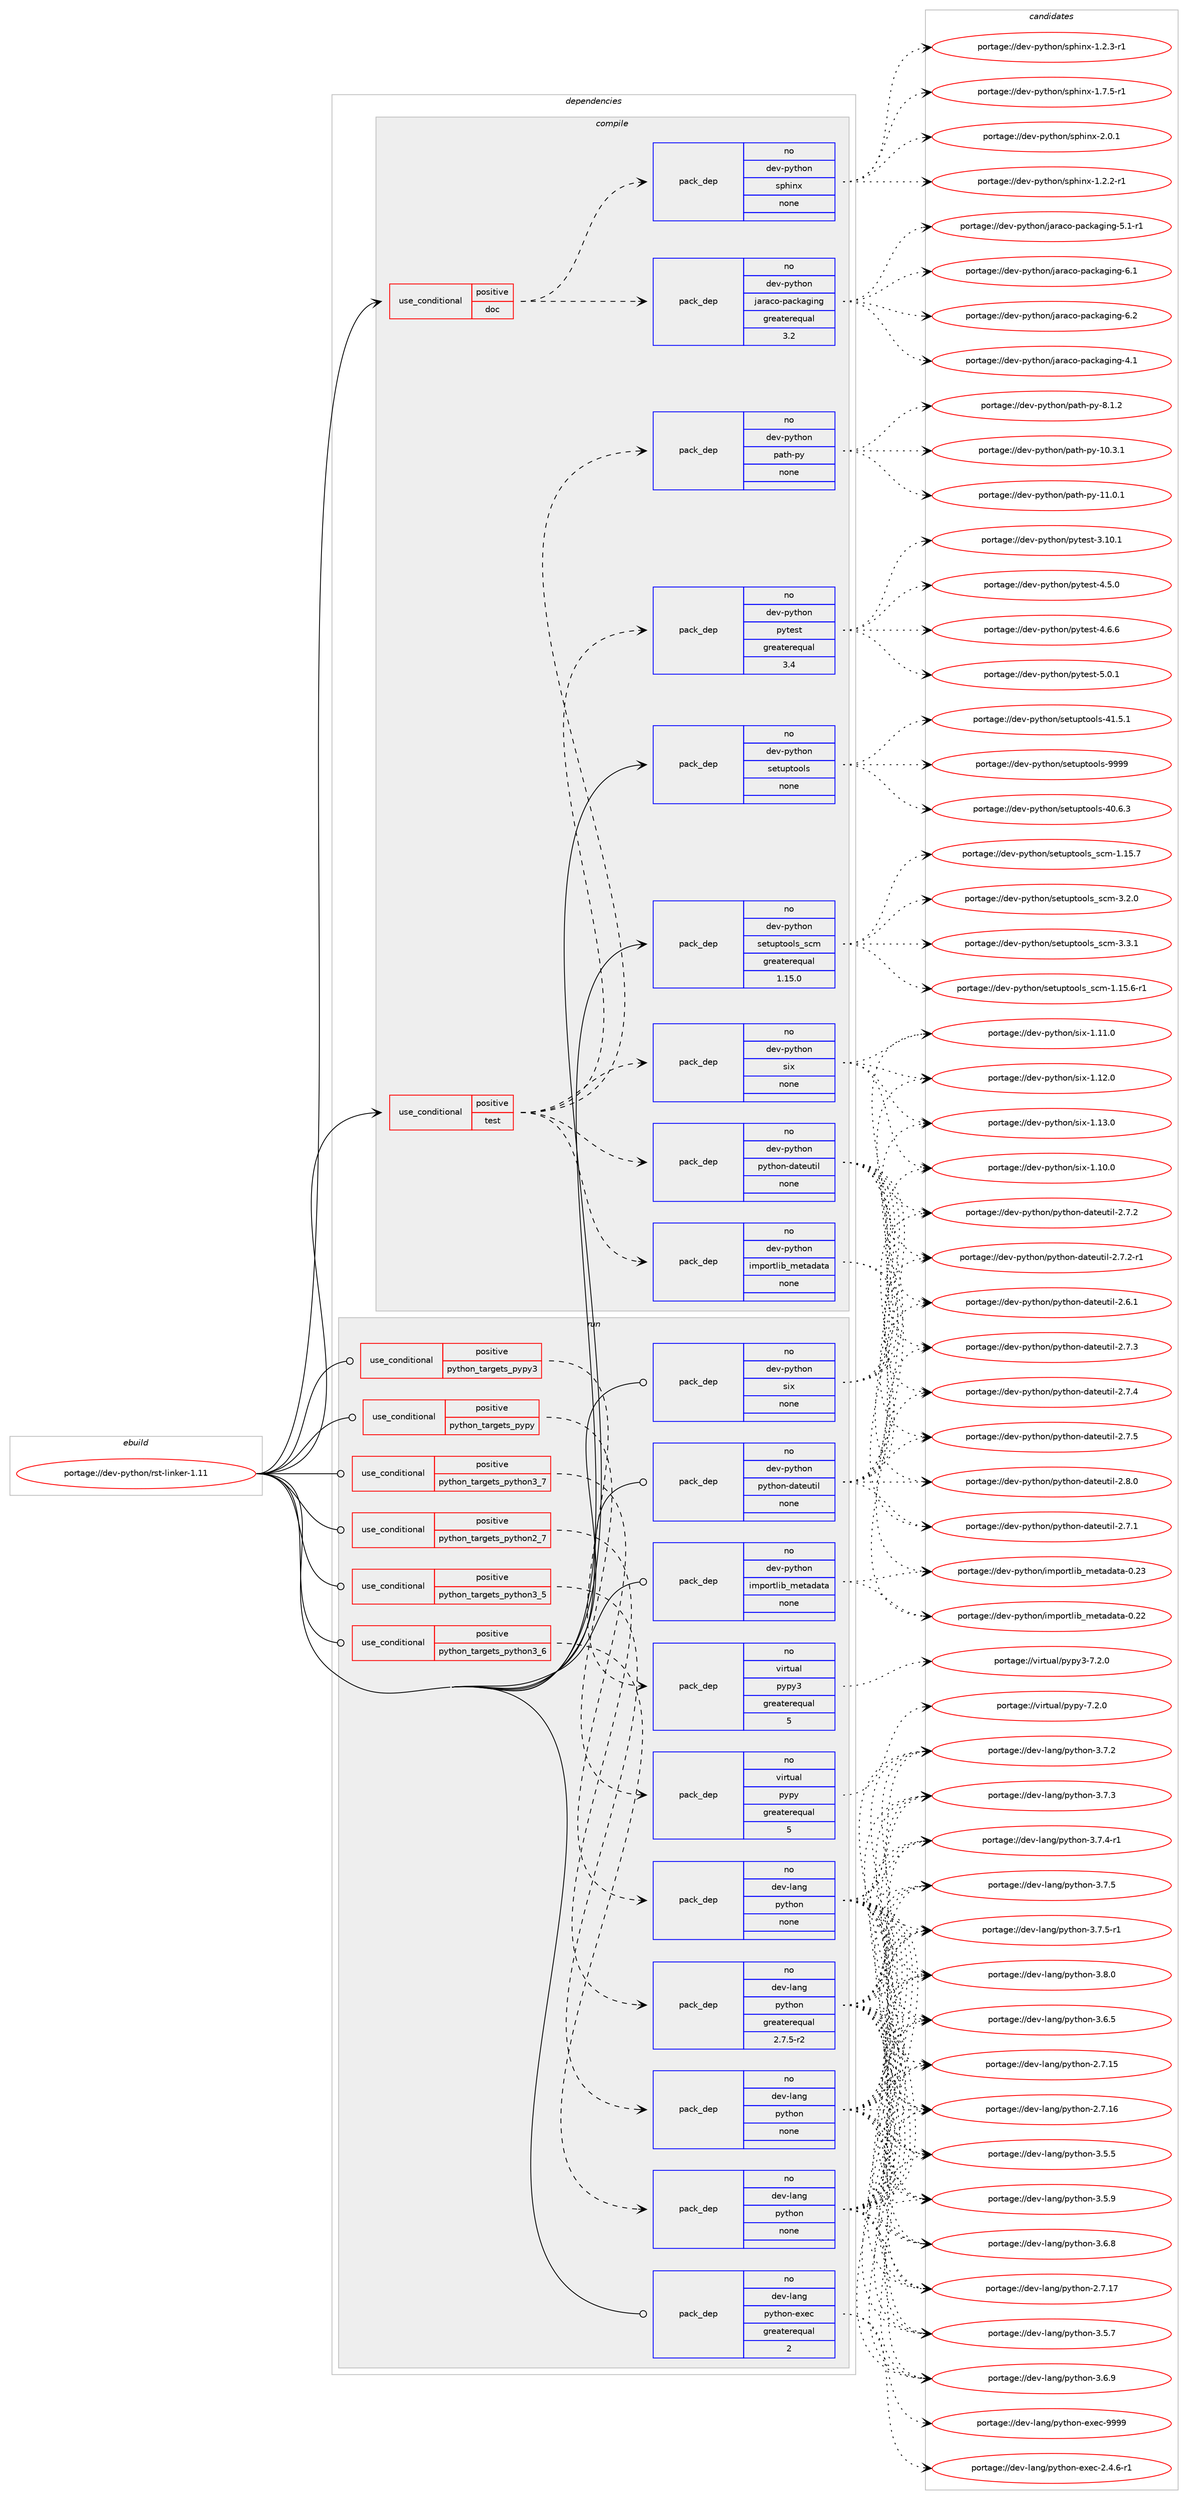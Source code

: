 digraph prolog {

# *************
# Graph options
# *************

newrank=true;
concentrate=true;
compound=true;
graph [rankdir=LR,fontname=Helvetica,fontsize=10,ranksep=1.5];#, ranksep=2.5, nodesep=0.2];
edge  [arrowhead=vee];
node  [fontname=Helvetica,fontsize=10];

# **********
# The ebuild
# **********

subgraph cluster_leftcol {
color=gray;
rank=same;
label=<<i>ebuild</i>>;
id [label="portage://dev-python/rst-linker-1.11", color=red, width=4, href="../dev-python/rst-linker-1.11.svg"];
}

# ****************
# The dependencies
# ****************

subgraph cluster_midcol {
color=gray;
label=<<i>dependencies</i>>;
subgraph cluster_compile {
fillcolor="#eeeeee";
style=filled;
label=<<i>compile</i>>;
subgraph cond38246 {
dependency171105 [label=<<TABLE BORDER="0" CELLBORDER="1" CELLSPACING="0" CELLPADDING="4"><TR><TD ROWSPAN="3" CELLPADDING="10">use_conditional</TD></TR><TR><TD>positive</TD></TR><TR><TD>doc</TD></TR></TABLE>>, shape=none, color=red];
subgraph pack129456 {
dependency171106 [label=<<TABLE BORDER="0" CELLBORDER="1" CELLSPACING="0" CELLPADDING="4" WIDTH="220"><TR><TD ROWSPAN="6" CELLPADDING="30">pack_dep</TD></TR><TR><TD WIDTH="110">no</TD></TR><TR><TD>dev-python</TD></TR><TR><TD>jaraco-packaging</TD></TR><TR><TD>greaterequal</TD></TR><TR><TD>3.2</TD></TR></TABLE>>, shape=none, color=blue];
}
dependency171105:e -> dependency171106:w [weight=20,style="dashed",arrowhead="vee"];
subgraph pack129457 {
dependency171107 [label=<<TABLE BORDER="0" CELLBORDER="1" CELLSPACING="0" CELLPADDING="4" WIDTH="220"><TR><TD ROWSPAN="6" CELLPADDING="30">pack_dep</TD></TR><TR><TD WIDTH="110">no</TD></TR><TR><TD>dev-python</TD></TR><TR><TD>sphinx</TD></TR><TR><TD>none</TD></TR><TR><TD></TD></TR></TABLE>>, shape=none, color=blue];
}
dependency171105:e -> dependency171107:w [weight=20,style="dashed",arrowhead="vee"];
}
id:e -> dependency171105:w [weight=20,style="solid",arrowhead="vee"];
subgraph cond38247 {
dependency171108 [label=<<TABLE BORDER="0" CELLBORDER="1" CELLSPACING="0" CELLPADDING="4"><TR><TD ROWSPAN="3" CELLPADDING="10">use_conditional</TD></TR><TR><TD>positive</TD></TR><TR><TD>test</TD></TR></TABLE>>, shape=none, color=red];
subgraph pack129458 {
dependency171109 [label=<<TABLE BORDER="0" CELLBORDER="1" CELLSPACING="0" CELLPADDING="4" WIDTH="220"><TR><TD ROWSPAN="6" CELLPADDING="30">pack_dep</TD></TR><TR><TD WIDTH="110">no</TD></TR><TR><TD>dev-python</TD></TR><TR><TD>importlib_metadata</TD></TR><TR><TD>none</TD></TR><TR><TD></TD></TR></TABLE>>, shape=none, color=blue];
}
dependency171108:e -> dependency171109:w [weight=20,style="dashed",arrowhead="vee"];
subgraph pack129459 {
dependency171110 [label=<<TABLE BORDER="0" CELLBORDER="1" CELLSPACING="0" CELLPADDING="4" WIDTH="220"><TR><TD ROWSPAN="6" CELLPADDING="30">pack_dep</TD></TR><TR><TD WIDTH="110">no</TD></TR><TR><TD>dev-python</TD></TR><TR><TD>python-dateutil</TD></TR><TR><TD>none</TD></TR><TR><TD></TD></TR></TABLE>>, shape=none, color=blue];
}
dependency171108:e -> dependency171110:w [weight=20,style="dashed",arrowhead="vee"];
subgraph pack129460 {
dependency171111 [label=<<TABLE BORDER="0" CELLBORDER="1" CELLSPACING="0" CELLPADDING="4" WIDTH="220"><TR><TD ROWSPAN="6" CELLPADDING="30">pack_dep</TD></TR><TR><TD WIDTH="110">no</TD></TR><TR><TD>dev-python</TD></TR><TR><TD>six</TD></TR><TR><TD>none</TD></TR><TR><TD></TD></TR></TABLE>>, shape=none, color=blue];
}
dependency171108:e -> dependency171111:w [weight=20,style="dashed",arrowhead="vee"];
subgraph pack129461 {
dependency171112 [label=<<TABLE BORDER="0" CELLBORDER="1" CELLSPACING="0" CELLPADDING="4" WIDTH="220"><TR><TD ROWSPAN="6" CELLPADDING="30">pack_dep</TD></TR><TR><TD WIDTH="110">no</TD></TR><TR><TD>dev-python</TD></TR><TR><TD>path-py</TD></TR><TR><TD>none</TD></TR><TR><TD></TD></TR></TABLE>>, shape=none, color=blue];
}
dependency171108:e -> dependency171112:w [weight=20,style="dashed",arrowhead="vee"];
subgraph pack129462 {
dependency171113 [label=<<TABLE BORDER="0" CELLBORDER="1" CELLSPACING="0" CELLPADDING="4" WIDTH="220"><TR><TD ROWSPAN="6" CELLPADDING="30">pack_dep</TD></TR><TR><TD WIDTH="110">no</TD></TR><TR><TD>dev-python</TD></TR><TR><TD>pytest</TD></TR><TR><TD>greaterequal</TD></TR><TR><TD>3.4</TD></TR></TABLE>>, shape=none, color=blue];
}
dependency171108:e -> dependency171113:w [weight=20,style="dashed",arrowhead="vee"];
}
id:e -> dependency171108:w [weight=20,style="solid",arrowhead="vee"];
subgraph pack129463 {
dependency171114 [label=<<TABLE BORDER="0" CELLBORDER="1" CELLSPACING="0" CELLPADDING="4" WIDTH="220"><TR><TD ROWSPAN="6" CELLPADDING="30">pack_dep</TD></TR><TR><TD WIDTH="110">no</TD></TR><TR><TD>dev-python</TD></TR><TR><TD>setuptools</TD></TR><TR><TD>none</TD></TR><TR><TD></TD></TR></TABLE>>, shape=none, color=blue];
}
id:e -> dependency171114:w [weight=20,style="solid",arrowhead="vee"];
subgraph pack129464 {
dependency171115 [label=<<TABLE BORDER="0" CELLBORDER="1" CELLSPACING="0" CELLPADDING="4" WIDTH="220"><TR><TD ROWSPAN="6" CELLPADDING="30">pack_dep</TD></TR><TR><TD WIDTH="110">no</TD></TR><TR><TD>dev-python</TD></TR><TR><TD>setuptools_scm</TD></TR><TR><TD>greaterequal</TD></TR><TR><TD>1.15.0</TD></TR></TABLE>>, shape=none, color=blue];
}
id:e -> dependency171115:w [weight=20,style="solid",arrowhead="vee"];
}
subgraph cluster_compileandrun {
fillcolor="#eeeeee";
style=filled;
label=<<i>compile and run</i>>;
}
subgraph cluster_run {
fillcolor="#eeeeee";
style=filled;
label=<<i>run</i>>;
subgraph cond38248 {
dependency171116 [label=<<TABLE BORDER="0" CELLBORDER="1" CELLSPACING="0" CELLPADDING="4"><TR><TD ROWSPAN="3" CELLPADDING="10">use_conditional</TD></TR><TR><TD>positive</TD></TR><TR><TD>python_targets_pypy</TD></TR></TABLE>>, shape=none, color=red];
subgraph pack129465 {
dependency171117 [label=<<TABLE BORDER="0" CELLBORDER="1" CELLSPACING="0" CELLPADDING="4" WIDTH="220"><TR><TD ROWSPAN="6" CELLPADDING="30">pack_dep</TD></TR><TR><TD WIDTH="110">no</TD></TR><TR><TD>virtual</TD></TR><TR><TD>pypy</TD></TR><TR><TD>greaterequal</TD></TR><TR><TD>5</TD></TR></TABLE>>, shape=none, color=blue];
}
dependency171116:e -> dependency171117:w [weight=20,style="dashed",arrowhead="vee"];
}
id:e -> dependency171116:w [weight=20,style="solid",arrowhead="odot"];
subgraph cond38249 {
dependency171118 [label=<<TABLE BORDER="0" CELLBORDER="1" CELLSPACING="0" CELLPADDING="4"><TR><TD ROWSPAN="3" CELLPADDING="10">use_conditional</TD></TR><TR><TD>positive</TD></TR><TR><TD>python_targets_pypy3</TD></TR></TABLE>>, shape=none, color=red];
subgraph pack129466 {
dependency171119 [label=<<TABLE BORDER="0" CELLBORDER="1" CELLSPACING="0" CELLPADDING="4" WIDTH="220"><TR><TD ROWSPAN="6" CELLPADDING="30">pack_dep</TD></TR><TR><TD WIDTH="110">no</TD></TR><TR><TD>virtual</TD></TR><TR><TD>pypy3</TD></TR><TR><TD>greaterequal</TD></TR><TR><TD>5</TD></TR></TABLE>>, shape=none, color=blue];
}
dependency171118:e -> dependency171119:w [weight=20,style="dashed",arrowhead="vee"];
}
id:e -> dependency171118:w [weight=20,style="solid",arrowhead="odot"];
subgraph cond38250 {
dependency171120 [label=<<TABLE BORDER="0" CELLBORDER="1" CELLSPACING="0" CELLPADDING="4"><TR><TD ROWSPAN="3" CELLPADDING="10">use_conditional</TD></TR><TR><TD>positive</TD></TR><TR><TD>python_targets_python2_7</TD></TR></TABLE>>, shape=none, color=red];
subgraph pack129467 {
dependency171121 [label=<<TABLE BORDER="0" CELLBORDER="1" CELLSPACING="0" CELLPADDING="4" WIDTH="220"><TR><TD ROWSPAN="6" CELLPADDING="30">pack_dep</TD></TR><TR><TD WIDTH="110">no</TD></TR><TR><TD>dev-lang</TD></TR><TR><TD>python</TD></TR><TR><TD>greaterequal</TD></TR><TR><TD>2.7.5-r2</TD></TR></TABLE>>, shape=none, color=blue];
}
dependency171120:e -> dependency171121:w [weight=20,style="dashed",arrowhead="vee"];
}
id:e -> dependency171120:w [weight=20,style="solid",arrowhead="odot"];
subgraph cond38251 {
dependency171122 [label=<<TABLE BORDER="0" CELLBORDER="1" CELLSPACING="0" CELLPADDING="4"><TR><TD ROWSPAN="3" CELLPADDING="10">use_conditional</TD></TR><TR><TD>positive</TD></TR><TR><TD>python_targets_python3_5</TD></TR></TABLE>>, shape=none, color=red];
subgraph pack129468 {
dependency171123 [label=<<TABLE BORDER="0" CELLBORDER="1" CELLSPACING="0" CELLPADDING="4" WIDTH="220"><TR><TD ROWSPAN="6" CELLPADDING="30">pack_dep</TD></TR><TR><TD WIDTH="110">no</TD></TR><TR><TD>dev-lang</TD></TR><TR><TD>python</TD></TR><TR><TD>none</TD></TR><TR><TD></TD></TR></TABLE>>, shape=none, color=blue];
}
dependency171122:e -> dependency171123:w [weight=20,style="dashed",arrowhead="vee"];
}
id:e -> dependency171122:w [weight=20,style="solid",arrowhead="odot"];
subgraph cond38252 {
dependency171124 [label=<<TABLE BORDER="0" CELLBORDER="1" CELLSPACING="0" CELLPADDING="4"><TR><TD ROWSPAN="3" CELLPADDING="10">use_conditional</TD></TR><TR><TD>positive</TD></TR><TR><TD>python_targets_python3_6</TD></TR></TABLE>>, shape=none, color=red];
subgraph pack129469 {
dependency171125 [label=<<TABLE BORDER="0" CELLBORDER="1" CELLSPACING="0" CELLPADDING="4" WIDTH="220"><TR><TD ROWSPAN="6" CELLPADDING="30">pack_dep</TD></TR><TR><TD WIDTH="110">no</TD></TR><TR><TD>dev-lang</TD></TR><TR><TD>python</TD></TR><TR><TD>none</TD></TR><TR><TD></TD></TR></TABLE>>, shape=none, color=blue];
}
dependency171124:e -> dependency171125:w [weight=20,style="dashed",arrowhead="vee"];
}
id:e -> dependency171124:w [weight=20,style="solid",arrowhead="odot"];
subgraph cond38253 {
dependency171126 [label=<<TABLE BORDER="0" CELLBORDER="1" CELLSPACING="0" CELLPADDING="4"><TR><TD ROWSPAN="3" CELLPADDING="10">use_conditional</TD></TR><TR><TD>positive</TD></TR><TR><TD>python_targets_python3_7</TD></TR></TABLE>>, shape=none, color=red];
subgraph pack129470 {
dependency171127 [label=<<TABLE BORDER="0" CELLBORDER="1" CELLSPACING="0" CELLPADDING="4" WIDTH="220"><TR><TD ROWSPAN="6" CELLPADDING="30">pack_dep</TD></TR><TR><TD WIDTH="110">no</TD></TR><TR><TD>dev-lang</TD></TR><TR><TD>python</TD></TR><TR><TD>none</TD></TR><TR><TD></TD></TR></TABLE>>, shape=none, color=blue];
}
dependency171126:e -> dependency171127:w [weight=20,style="dashed",arrowhead="vee"];
}
id:e -> dependency171126:w [weight=20,style="solid",arrowhead="odot"];
subgraph pack129471 {
dependency171128 [label=<<TABLE BORDER="0" CELLBORDER="1" CELLSPACING="0" CELLPADDING="4" WIDTH="220"><TR><TD ROWSPAN="6" CELLPADDING="30">pack_dep</TD></TR><TR><TD WIDTH="110">no</TD></TR><TR><TD>dev-lang</TD></TR><TR><TD>python-exec</TD></TR><TR><TD>greaterequal</TD></TR><TR><TD>2</TD></TR></TABLE>>, shape=none, color=blue];
}
id:e -> dependency171128:w [weight=20,style="solid",arrowhead="odot"];
subgraph pack129472 {
dependency171129 [label=<<TABLE BORDER="0" CELLBORDER="1" CELLSPACING="0" CELLPADDING="4" WIDTH="220"><TR><TD ROWSPAN="6" CELLPADDING="30">pack_dep</TD></TR><TR><TD WIDTH="110">no</TD></TR><TR><TD>dev-python</TD></TR><TR><TD>importlib_metadata</TD></TR><TR><TD>none</TD></TR><TR><TD></TD></TR></TABLE>>, shape=none, color=blue];
}
id:e -> dependency171129:w [weight=20,style="solid",arrowhead="odot"];
subgraph pack129473 {
dependency171130 [label=<<TABLE BORDER="0" CELLBORDER="1" CELLSPACING="0" CELLPADDING="4" WIDTH="220"><TR><TD ROWSPAN="6" CELLPADDING="30">pack_dep</TD></TR><TR><TD WIDTH="110">no</TD></TR><TR><TD>dev-python</TD></TR><TR><TD>python-dateutil</TD></TR><TR><TD>none</TD></TR><TR><TD></TD></TR></TABLE>>, shape=none, color=blue];
}
id:e -> dependency171130:w [weight=20,style="solid",arrowhead="odot"];
subgraph pack129474 {
dependency171131 [label=<<TABLE BORDER="0" CELLBORDER="1" CELLSPACING="0" CELLPADDING="4" WIDTH="220"><TR><TD ROWSPAN="6" CELLPADDING="30">pack_dep</TD></TR><TR><TD WIDTH="110">no</TD></TR><TR><TD>dev-python</TD></TR><TR><TD>six</TD></TR><TR><TD>none</TD></TR><TR><TD></TD></TR></TABLE>>, shape=none, color=blue];
}
id:e -> dependency171131:w [weight=20,style="solid",arrowhead="odot"];
}
}

# **************
# The candidates
# **************

subgraph cluster_choices {
rank=same;
color=gray;
label=<<i>candidates</i>>;

subgraph choice129456 {
color=black;
nodesep=1;
choiceportage10010111845112121116104111110471069711497991114511297991079710310511010345524649 [label="portage://dev-python/jaraco-packaging-4.1", color=red, width=4,href="../dev-python/jaraco-packaging-4.1.svg"];
choiceportage100101118451121211161041111104710697114979911145112979910797103105110103455346494511449 [label="portage://dev-python/jaraco-packaging-5.1-r1", color=red, width=4,href="../dev-python/jaraco-packaging-5.1-r1.svg"];
choiceportage10010111845112121116104111110471069711497991114511297991079710310511010345544649 [label="portage://dev-python/jaraco-packaging-6.1", color=red, width=4,href="../dev-python/jaraco-packaging-6.1.svg"];
choiceportage10010111845112121116104111110471069711497991114511297991079710310511010345544650 [label="portage://dev-python/jaraco-packaging-6.2", color=red, width=4,href="../dev-python/jaraco-packaging-6.2.svg"];
dependency171106:e -> choiceportage10010111845112121116104111110471069711497991114511297991079710310511010345524649:w [style=dotted,weight="100"];
dependency171106:e -> choiceportage100101118451121211161041111104710697114979911145112979910797103105110103455346494511449:w [style=dotted,weight="100"];
dependency171106:e -> choiceportage10010111845112121116104111110471069711497991114511297991079710310511010345544649:w [style=dotted,weight="100"];
dependency171106:e -> choiceportage10010111845112121116104111110471069711497991114511297991079710310511010345544650:w [style=dotted,weight="100"];
}
subgraph choice129457 {
color=black;
nodesep=1;
choiceportage10010111845112121116104111110471151121041051101204549465046504511449 [label="portage://dev-python/sphinx-1.2.2-r1", color=red, width=4,href="../dev-python/sphinx-1.2.2-r1.svg"];
choiceportage10010111845112121116104111110471151121041051101204549465046514511449 [label="portage://dev-python/sphinx-1.2.3-r1", color=red, width=4,href="../dev-python/sphinx-1.2.3-r1.svg"];
choiceportage10010111845112121116104111110471151121041051101204549465546534511449 [label="portage://dev-python/sphinx-1.7.5-r1", color=red, width=4,href="../dev-python/sphinx-1.7.5-r1.svg"];
choiceportage1001011184511212111610411111047115112104105110120455046484649 [label="portage://dev-python/sphinx-2.0.1", color=red, width=4,href="../dev-python/sphinx-2.0.1.svg"];
dependency171107:e -> choiceportage10010111845112121116104111110471151121041051101204549465046504511449:w [style=dotted,weight="100"];
dependency171107:e -> choiceportage10010111845112121116104111110471151121041051101204549465046514511449:w [style=dotted,weight="100"];
dependency171107:e -> choiceportage10010111845112121116104111110471151121041051101204549465546534511449:w [style=dotted,weight="100"];
dependency171107:e -> choiceportage1001011184511212111610411111047115112104105110120455046484649:w [style=dotted,weight="100"];
}
subgraph choice129458 {
color=black;
nodesep=1;
choiceportage100101118451121211161041111104710510911211111411610810598951091011169710097116974548465050 [label="portage://dev-python/importlib_metadata-0.22", color=red, width=4,href="../dev-python/importlib_metadata-0.22.svg"];
choiceportage100101118451121211161041111104710510911211111411610810598951091011169710097116974548465051 [label="portage://dev-python/importlib_metadata-0.23", color=red, width=4,href="../dev-python/importlib_metadata-0.23.svg"];
dependency171109:e -> choiceportage100101118451121211161041111104710510911211111411610810598951091011169710097116974548465050:w [style=dotted,weight="100"];
dependency171109:e -> choiceportage100101118451121211161041111104710510911211111411610810598951091011169710097116974548465051:w [style=dotted,weight="100"];
}
subgraph choice129459 {
color=black;
nodesep=1;
choiceportage10010111845112121116104111110471121211161041111104510097116101117116105108455046544649 [label="portage://dev-python/python-dateutil-2.6.1", color=red, width=4,href="../dev-python/python-dateutil-2.6.1.svg"];
choiceportage10010111845112121116104111110471121211161041111104510097116101117116105108455046554649 [label="portage://dev-python/python-dateutil-2.7.1", color=red, width=4,href="../dev-python/python-dateutil-2.7.1.svg"];
choiceportage10010111845112121116104111110471121211161041111104510097116101117116105108455046554650 [label="portage://dev-python/python-dateutil-2.7.2", color=red, width=4,href="../dev-python/python-dateutil-2.7.2.svg"];
choiceportage100101118451121211161041111104711212111610411111045100971161011171161051084550465546504511449 [label="portage://dev-python/python-dateutil-2.7.2-r1", color=red, width=4,href="../dev-python/python-dateutil-2.7.2-r1.svg"];
choiceportage10010111845112121116104111110471121211161041111104510097116101117116105108455046554651 [label="portage://dev-python/python-dateutil-2.7.3", color=red, width=4,href="../dev-python/python-dateutil-2.7.3.svg"];
choiceportage10010111845112121116104111110471121211161041111104510097116101117116105108455046554652 [label="portage://dev-python/python-dateutil-2.7.4", color=red, width=4,href="../dev-python/python-dateutil-2.7.4.svg"];
choiceportage10010111845112121116104111110471121211161041111104510097116101117116105108455046554653 [label="portage://dev-python/python-dateutil-2.7.5", color=red, width=4,href="../dev-python/python-dateutil-2.7.5.svg"];
choiceportage10010111845112121116104111110471121211161041111104510097116101117116105108455046564648 [label="portage://dev-python/python-dateutil-2.8.0", color=red, width=4,href="../dev-python/python-dateutil-2.8.0.svg"];
dependency171110:e -> choiceportage10010111845112121116104111110471121211161041111104510097116101117116105108455046544649:w [style=dotted,weight="100"];
dependency171110:e -> choiceportage10010111845112121116104111110471121211161041111104510097116101117116105108455046554649:w [style=dotted,weight="100"];
dependency171110:e -> choiceportage10010111845112121116104111110471121211161041111104510097116101117116105108455046554650:w [style=dotted,weight="100"];
dependency171110:e -> choiceportage100101118451121211161041111104711212111610411111045100971161011171161051084550465546504511449:w [style=dotted,weight="100"];
dependency171110:e -> choiceportage10010111845112121116104111110471121211161041111104510097116101117116105108455046554651:w [style=dotted,weight="100"];
dependency171110:e -> choiceportage10010111845112121116104111110471121211161041111104510097116101117116105108455046554652:w [style=dotted,weight="100"];
dependency171110:e -> choiceportage10010111845112121116104111110471121211161041111104510097116101117116105108455046554653:w [style=dotted,weight="100"];
dependency171110:e -> choiceportage10010111845112121116104111110471121211161041111104510097116101117116105108455046564648:w [style=dotted,weight="100"];
}
subgraph choice129460 {
color=black;
nodesep=1;
choiceportage100101118451121211161041111104711510512045494649484648 [label="portage://dev-python/six-1.10.0", color=red, width=4,href="../dev-python/six-1.10.0.svg"];
choiceportage100101118451121211161041111104711510512045494649494648 [label="portage://dev-python/six-1.11.0", color=red, width=4,href="../dev-python/six-1.11.0.svg"];
choiceportage100101118451121211161041111104711510512045494649504648 [label="portage://dev-python/six-1.12.0", color=red, width=4,href="../dev-python/six-1.12.0.svg"];
choiceportage100101118451121211161041111104711510512045494649514648 [label="portage://dev-python/six-1.13.0", color=red, width=4,href="../dev-python/six-1.13.0.svg"];
dependency171111:e -> choiceportage100101118451121211161041111104711510512045494649484648:w [style=dotted,weight="100"];
dependency171111:e -> choiceportage100101118451121211161041111104711510512045494649494648:w [style=dotted,weight="100"];
dependency171111:e -> choiceportage100101118451121211161041111104711510512045494649504648:w [style=dotted,weight="100"];
dependency171111:e -> choiceportage100101118451121211161041111104711510512045494649514648:w [style=dotted,weight="100"];
}
subgraph choice129461 {
color=black;
nodesep=1;
choiceportage1001011184511212111610411111047112971161044511212145494846514649 [label="portage://dev-python/path-py-10.3.1", color=red, width=4,href="../dev-python/path-py-10.3.1.svg"];
choiceportage1001011184511212111610411111047112971161044511212145494946484649 [label="portage://dev-python/path-py-11.0.1", color=red, width=4,href="../dev-python/path-py-11.0.1.svg"];
choiceportage10010111845112121116104111110471129711610445112121455646494650 [label="portage://dev-python/path-py-8.1.2", color=red, width=4,href="../dev-python/path-py-8.1.2.svg"];
dependency171112:e -> choiceportage1001011184511212111610411111047112971161044511212145494846514649:w [style=dotted,weight="100"];
dependency171112:e -> choiceportage1001011184511212111610411111047112971161044511212145494946484649:w [style=dotted,weight="100"];
dependency171112:e -> choiceportage10010111845112121116104111110471129711610445112121455646494650:w [style=dotted,weight="100"];
}
subgraph choice129462 {
color=black;
nodesep=1;
choiceportage100101118451121211161041111104711212111610111511645514649484649 [label="portage://dev-python/pytest-3.10.1", color=red, width=4,href="../dev-python/pytest-3.10.1.svg"];
choiceportage1001011184511212111610411111047112121116101115116455246534648 [label="portage://dev-python/pytest-4.5.0", color=red, width=4,href="../dev-python/pytest-4.5.0.svg"];
choiceportage1001011184511212111610411111047112121116101115116455246544654 [label="portage://dev-python/pytest-4.6.6", color=red, width=4,href="../dev-python/pytest-4.6.6.svg"];
choiceportage1001011184511212111610411111047112121116101115116455346484649 [label="portage://dev-python/pytest-5.0.1", color=red, width=4,href="../dev-python/pytest-5.0.1.svg"];
dependency171113:e -> choiceportage100101118451121211161041111104711212111610111511645514649484649:w [style=dotted,weight="100"];
dependency171113:e -> choiceportage1001011184511212111610411111047112121116101115116455246534648:w [style=dotted,weight="100"];
dependency171113:e -> choiceportage1001011184511212111610411111047112121116101115116455246544654:w [style=dotted,weight="100"];
dependency171113:e -> choiceportage1001011184511212111610411111047112121116101115116455346484649:w [style=dotted,weight="100"];
}
subgraph choice129463 {
color=black;
nodesep=1;
choiceportage100101118451121211161041111104711510111611711211611111110811545524846544651 [label="portage://dev-python/setuptools-40.6.3", color=red, width=4,href="../dev-python/setuptools-40.6.3.svg"];
choiceportage100101118451121211161041111104711510111611711211611111110811545524946534649 [label="portage://dev-python/setuptools-41.5.1", color=red, width=4,href="../dev-python/setuptools-41.5.1.svg"];
choiceportage10010111845112121116104111110471151011161171121161111111081154557575757 [label="portage://dev-python/setuptools-9999", color=red, width=4,href="../dev-python/setuptools-9999.svg"];
dependency171114:e -> choiceportage100101118451121211161041111104711510111611711211611111110811545524846544651:w [style=dotted,weight="100"];
dependency171114:e -> choiceportage100101118451121211161041111104711510111611711211611111110811545524946534649:w [style=dotted,weight="100"];
dependency171114:e -> choiceportage10010111845112121116104111110471151011161171121161111111081154557575757:w [style=dotted,weight="100"];
}
subgraph choice129464 {
color=black;
nodesep=1;
choiceportage10010111845112121116104111110471151011161171121161111111081159511599109454946495346544511449 [label="portage://dev-python/setuptools_scm-1.15.6-r1", color=red, width=4,href="../dev-python/setuptools_scm-1.15.6-r1.svg"];
choiceportage1001011184511212111610411111047115101116117112116111111108115951159910945494649534655 [label="portage://dev-python/setuptools_scm-1.15.7", color=red, width=4,href="../dev-python/setuptools_scm-1.15.7.svg"];
choiceportage10010111845112121116104111110471151011161171121161111111081159511599109455146504648 [label="portage://dev-python/setuptools_scm-3.2.0", color=red, width=4,href="../dev-python/setuptools_scm-3.2.0.svg"];
choiceportage10010111845112121116104111110471151011161171121161111111081159511599109455146514649 [label="portage://dev-python/setuptools_scm-3.3.1", color=red, width=4,href="../dev-python/setuptools_scm-3.3.1.svg"];
dependency171115:e -> choiceportage10010111845112121116104111110471151011161171121161111111081159511599109454946495346544511449:w [style=dotted,weight="100"];
dependency171115:e -> choiceportage1001011184511212111610411111047115101116117112116111111108115951159910945494649534655:w [style=dotted,weight="100"];
dependency171115:e -> choiceportage10010111845112121116104111110471151011161171121161111111081159511599109455146504648:w [style=dotted,weight="100"];
dependency171115:e -> choiceportage10010111845112121116104111110471151011161171121161111111081159511599109455146514649:w [style=dotted,weight="100"];
}
subgraph choice129465 {
color=black;
nodesep=1;
choiceportage1181051141161179710847112121112121455546504648 [label="portage://virtual/pypy-7.2.0", color=red, width=4,href="../virtual/pypy-7.2.0.svg"];
dependency171117:e -> choiceportage1181051141161179710847112121112121455546504648:w [style=dotted,weight="100"];
}
subgraph choice129466 {
color=black;
nodesep=1;
choiceportage118105114116117971084711212111212151455546504648 [label="portage://virtual/pypy3-7.2.0", color=red, width=4,href="../virtual/pypy3-7.2.0.svg"];
dependency171119:e -> choiceportage118105114116117971084711212111212151455546504648:w [style=dotted,weight="100"];
}
subgraph choice129467 {
color=black;
nodesep=1;
choiceportage10010111845108971101034711212111610411111045504655464953 [label="portage://dev-lang/python-2.7.15", color=red, width=4,href="../dev-lang/python-2.7.15.svg"];
choiceportage10010111845108971101034711212111610411111045504655464954 [label="portage://dev-lang/python-2.7.16", color=red, width=4,href="../dev-lang/python-2.7.16.svg"];
choiceportage10010111845108971101034711212111610411111045504655464955 [label="portage://dev-lang/python-2.7.17", color=red, width=4,href="../dev-lang/python-2.7.17.svg"];
choiceportage100101118451089711010347112121116104111110455146534653 [label="portage://dev-lang/python-3.5.5", color=red, width=4,href="../dev-lang/python-3.5.5.svg"];
choiceportage100101118451089711010347112121116104111110455146534655 [label="portage://dev-lang/python-3.5.7", color=red, width=4,href="../dev-lang/python-3.5.7.svg"];
choiceportage100101118451089711010347112121116104111110455146534657 [label="portage://dev-lang/python-3.5.9", color=red, width=4,href="../dev-lang/python-3.5.9.svg"];
choiceportage100101118451089711010347112121116104111110455146544653 [label="portage://dev-lang/python-3.6.5", color=red, width=4,href="../dev-lang/python-3.6.5.svg"];
choiceportage100101118451089711010347112121116104111110455146544656 [label="portage://dev-lang/python-3.6.8", color=red, width=4,href="../dev-lang/python-3.6.8.svg"];
choiceportage100101118451089711010347112121116104111110455146544657 [label="portage://dev-lang/python-3.6.9", color=red, width=4,href="../dev-lang/python-3.6.9.svg"];
choiceportage100101118451089711010347112121116104111110455146554650 [label="portage://dev-lang/python-3.7.2", color=red, width=4,href="../dev-lang/python-3.7.2.svg"];
choiceportage100101118451089711010347112121116104111110455146554651 [label="portage://dev-lang/python-3.7.3", color=red, width=4,href="../dev-lang/python-3.7.3.svg"];
choiceportage1001011184510897110103471121211161041111104551465546524511449 [label="portage://dev-lang/python-3.7.4-r1", color=red, width=4,href="../dev-lang/python-3.7.4-r1.svg"];
choiceportage100101118451089711010347112121116104111110455146554653 [label="portage://dev-lang/python-3.7.5", color=red, width=4,href="../dev-lang/python-3.7.5.svg"];
choiceportage1001011184510897110103471121211161041111104551465546534511449 [label="portage://dev-lang/python-3.7.5-r1", color=red, width=4,href="../dev-lang/python-3.7.5-r1.svg"];
choiceportage100101118451089711010347112121116104111110455146564648 [label="portage://dev-lang/python-3.8.0", color=red, width=4,href="../dev-lang/python-3.8.0.svg"];
dependency171121:e -> choiceportage10010111845108971101034711212111610411111045504655464953:w [style=dotted,weight="100"];
dependency171121:e -> choiceportage10010111845108971101034711212111610411111045504655464954:w [style=dotted,weight="100"];
dependency171121:e -> choiceportage10010111845108971101034711212111610411111045504655464955:w [style=dotted,weight="100"];
dependency171121:e -> choiceportage100101118451089711010347112121116104111110455146534653:w [style=dotted,weight="100"];
dependency171121:e -> choiceportage100101118451089711010347112121116104111110455146534655:w [style=dotted,weight="100"];
dependency171121:e -> choiceportage100101118451089711010347112121116104111110455146534657:w [style=dotted,weight="100"];
dependency171121:e -> choiceportage100101118451089711010347112121116104111110455146544653:w [style=dotted,weight="100"];
dependency171121:e -> choiceportage100101118451089711010347112121116104111110455146544656:w [style=dotted,weight="100"];
dependency171121:e -> choiceportage100101118451089711010347112121116104111110455146544657:w [style=dotted,weight="100"];
dependency171121:e -> choiceportage100101118451089711010347112121116104111110455146554650:w [style=dotted,weight="100"];
dependency171121:e -> choiceportage100101118451089711010347112121116104111110455146554651:w [style=dotted,weight="100"];
dependency171121:e -> choiceportage1001011184510897110103471121211161041111104551465546524511449:w [style=dotted,weight="100"];
dependency171121:e -> choiceportage100101118451089711010347112121116104111110455146554653:w [style=dotted,weight="100"];
dependency171121:e -> choiceportage1001011184510897110103471121211161041111104551465546534511449:w [style=dotted,weight="100"];
dependency171121:e -> choiceportage100101118451089711010347112121116104111110455146564648:w [style=dotted,weight="100"];
}
subgraph choice129468 {
color=black;
nodesep=1;
choiceportage10010111845108971101034711212111610411111045504655464953 [label="portage://dev-lang/python-2.7.15", color=red, width=4,href="../dev-lang/python-2.7.15.svg"];
choiceportage10010111845108971101034711212111610411111045504655464954 [label="portage://dev-lang/python-2.7.16", color=red, width=4,href="../dev-lang/python-2.7.16.svg"];
choiceportage10010111845108971101034711212111610411111045504655464955 [label="portage://dev-lang/python-2.7.17", color=red, width=4,href="../dev-lang/python-2.7.17.svg"];
choiceportage100101118451089711010347112121116104111110455146534653 [label="portage://dev-lang/python-3.5.5", color=red, width=4,href="../dev-lang/python-3.5.5.svg"];
choiceportage100101118451089711010347112121116104111110455146534655 [label="portage://dev-lang/python-3.5.7", color=red, width=4,href="../dev-lang/python-3.5.7.svg"];
choiceportage100101118451089711010347112121116104111110455146534657 [label="portage://dev-lang/python-3.5.9", color=red, width=4,href="../dev-lang/python-3.5.9.svg"];
choiceportage100101118451089711010347112121116104111110455146544653 [label="portage://dev-lang/python-3.6.5", color=red, width=4,href="../dev-lang/python-3.6.5.svg"];
choiceportage100101118451089711010347112121116104111110455146544656 [label="portage://dev-lang/python-3.6.8", color=red, width=4,href="../dev-lang/python-3.6.8.svg"];
choiceportage100101118451089711010347112121116104111110455146544657 [label="portage://dev-lang/python-3.6.9", color=red, width=4,href="../dev-lang/python-3.6.9.svg"];
choiceportage100101118451089711010347112121116104111110455146554650 [label="portage://dev-lang/python-3.7.2", color=red, width=4,href="../dev-lang/python-3.7.2.svg"];
choiceportage100101118451089711010347112121116104111110455146554651 [label="portage://dev-lang/python-3.7.3", color=red, width=4,href="../dev-lang/python-3.7.3.svg"];
choiceportage1001011184510897110103471121211161041111104551465546524511449 [label="portage://dev-lang/python-3.7.4-r1", color=red, width=4,href="../dev-lang/python-3.7.4-r1.svg"];
choiceportage100101118451089711010347112121116104111110455146554653 [label="portage://dev-lang/python-3.7.5", color=red, width=4,href="../dev-lang/python-3.7.5.svg"];
choiceportage1001011184510897110103471121211161041111104551465546534511449 [label="portage://dev-lang/python-3.7.5-r1", color=red, width=4,href="../dev-lang/python-3.7.5-r1.svg"];
choiceportage100101118451089711010347112121116104111110455146564648 [label="portage://dev-lang/python-3.8.0", color=red, width=4,href="../dev-lang/python-3.8.0.svg"];
dependency171123:e -> choiceportage10010111845108971101034711212111610411111045504655464953:w [style=dotted,weight="100"];
dependency171123:e -> choiceportage10010111845108971101034711212111610411111045504655464954:w [style=dotted,weight="100"];
dependency171123:e -> choiceportage10010111845108971101034711212111610411111045504655464955:w [style=dotted,weight="100"];
dependency171123:e -> choiceportage100101118451089711010347112121116104111110455146534653:w [style=dotted,weight="100"];
dependency171123:e -> choiceportage100101118451089711010347112121116104111110455146534655:w [style=dotted,weight="100"];
dependency171123:e -> choiceportage100101118451089711010347112121116104111110455146534657:w [style=dotted,weight="100"];
dependency171123:e -> choiceportage100101118451089711010347112121116104111110455146544653:w [style=dotted,weight="100"];
dependency171123:e -> choiceportage100101118451089711010347112121116104111110455146544656:w [style=dotted,weight="100"];
dependency171123:e -> choiceportage100101118451089711010347112121116104111110455146544657:w [style=dotted,weight="100"];
dependency171123:e -> choiceportage100101118451089711010347112121116104111110455146554650:w [style=dotted,weight="100"];
dependency171123:e -> choiceportage100101118451089711010347112121116104111110455146554651:w [style=dotted,weight="100"];
dependency171123:e -> choiceportage1001011184510897110103471121211161041111104551465546524511449:w [style=dotted,weight="100"];
dependency171123:e -> choiceportage100101118451089711010347112121116104111110455146554653:w [style=dotted,weight="100"];
dependency171123:e -> choiceportage1001011184510897110103471121211161041111104551465546534511449:w [style=dotted,weight="100"];
dependency171123:e -> choiceportage100101118451089711010347112121116104111110455146564648:w [style=dotted,weight="100"];
}
subgraph choice129469 {
color=black;
nodesep=1;
choiceportage10010111845108971101034711212111610411111045504655464953 [label="portage://dev-lang/python-2.7.15", color=red, width=4,href="../dev-lang/python-2.7.15.svg"];
choiceportage10010111845108971101034711212111610411111045504655464954 [label="portage://dev-lang/python-2.7.16", color=red, width=4,href="../dev-lang/python-2.7.16.svg"];
choiceportage10010111845108971101034711212111610411111045504655464955 [label="portage://dev-lang/python-2.7.17", color=red, width=4,href="../dev-lang/python-2.7.17.svg"];
choiceportage100101118451089711010347112121116104111110455146534653 [label="portage://dev-lang/python-3.5.5", color=red, width=4,href="../dev-lang/python-3.5.5.svg"];
choiceportage100101118451089711010347112121116104111110455146534655 [label="portage://dev-lang/python-3.5.7", color=red, width=4,href="../dev-lang/python-3.5.7.svg"];
choiceportage100101118451089711010347112121116104111110455146534657 [label="portage://dev-lang/python-3.5.9", color=red, width=4,href="../dev-lang/python-3.5.9.svg"];
choiceportage100101118451089711010347112121116104111110455146544653 [label="portage://dev-lang/python-3.6.5", color=red, width=4,href="../dev-lang/python-3.6.5.svg"];
choiceportage100101118451089711010347112121116104111110455146544656 [label="portage://dev-lang/python-3.6.8", color=red, width=4,href="../dev-lang/python-3.6.8.svg"];
choiceportage100101118451089711010347112121116104111110455146544657 [label="portage://dev-lang/python-3.6.9", color=red, width=4,href="../dev-lang/python-3.6.9.svg"];
choiceportage100101118451089711010347112121116104111110455146554650 [label="portage://dev-lang/python-3.7.2", color=red, width=4,href="../dev-lang/python-3.7.2.svg"];
choiceportage100101118451089711010347112121116104111110455146554651 [label="portage://dev-lang/python-3.7.3", color=red, width=4,href="../dev-lang/python-3.7.3.svg"];
choiceportage1001011184510897110103471121211161041111104551465546524511449 [label="portage://dev-lang/python-3.7.4-r1", color=red, width=4,href="../dev-lang/python-3.7.4-r1.svg"];
choiceportage100101118451089711010347112121116104111110455146554653 [label="portage://dev-lang/python-3.7.5", color=red, width=4,href="../dev-lang/python-3.7.5.svg"];
choiceportage1001011184510897110103471121211161041111104551465546534511449 [label="portage://dev-lang/python-3.7.5-r1", color=red, width=4,href="../dev-lang/python-3.7.5-r1.svg"];
choiceportage100101118451089711010347112121116104111110455146564648 [label="portage://dev-lang/python-3.8.0", color=red, width=4,href="../dev-lang/python-3.8.0.svg"];
dependency171125:e -> choiceportage10010111845108971101034711212111610411111045504655464953:w [style=dotted,weight="100"];
dependency171125:e -> choiceportage10010111845108971101034711212111610411111045504655464954:w [style=dotted,weight="100"];
dependency171125:e -> choiceportage10010111845108971101034711212111610411111045504655464955:w [style=dotted,weight="100"];
dependency171125:e -> choiceportage100101118451089711010347112121116104111110455146534653:w [style=dotted,weight="100"];
dependency171125:e -> choiceportage100101118451089711010347112121116104111110455146534655:w [style=dotted,weight="100"];
dependency171125:e -> choiceportage100101118451089711010347112121116104111110455146534657:w [style=dotted,weight="100"];
dependency171125:e -> choiceportage100101118451089711010347112121116104111110455146544653:w [style=dotted,weight="100"];
dependency171125:e -> choiceportage100101118451089711010347112121116104111110455146544656:w [style=dotted,weight="100"];
dependency171125:e -> choiceportage100101118451089711010347112121116104111110455146544657:w [style=dotted,weight="100"];
dependency171125:e -> choiceportage100101118451089711010347112121116104111110455146554650:w [style=dotted,weight="100"];
dependency171125:e -> choiceportage100101118451089711010347112121116104111110455146554651:w [style=dotted,weight="100"];
dependency171125:e -> choiceportage1001011184510897110103471121211161041111104551465546524511449:w [style=dotted,weight="100"];
dependency171125:e -> choiceportage100101118451089711010347112121116104111110455146554653:w [style=dotted,weight="100"];
dependency171125:e -> choiceportage1001011184510897110103471121211161041111104551465546534511449:w [style=dotted,weight="100"];
dependency171125:e -> choiceportage100101118451089711010347112121116104111110455146564648:w [style=dotted,weight="100"];
}
subgraph choice129470 {
color=black;
nodesep=1;
choiceportage10010111845108971101034711212111610411111045504655464953 [label="portage://dev-lang/python-2.7.15", color=red, width=4,href="../dev-lang/python-2.7.15.svg"];
choiceportage10010111845108971101034711212111610411111045504655464954 [label="portage://dev-lang/python-2.7.16", color=red, width=4,href="../dev-lang/python-2.7.16.svg"];
choiceportage10010111845108971101034711212111610411111045504655464955 [label="portage://dev-lang/python-2.7.17", color=red, width=4,href="../dev-lang/python-2.7.17.svg"];
choiceportage100101118451089711010347112121116104111110455146534653 [label="portage://dev-lang/python-3.5.5", color=red, width=4,href="../dev-lang/python-3.5.5.svg"];
choiceportage100101118451089711010347112121116104111110455146534655 [label="portage://dev-lang/python-3.5.7", color=red, width=4,href="../dev-lang/python-3.5.7.svg"];
choiceportage100101118451089711010347112121116104111110455146534657 [label="portage://dev-lang/python-3.5.9", color=red, width=4,href="../dev-lang/python-3.5.9.svg"];
choiceportage100101118451089711010347112121116104111110455146544653 [label="portage://dev-lang/python-3.6.5", color=red, width=4,href="../dev-lang/python-3.6.5.svg"];
choiceportage100101118451089711010347112121116104111110455146544656 [label="portage://dev-lang/python-3.6.8", color=red, width=4,href="../dev-lang/python-3.6.8.svg"];
choiceportage100101118451089711010347112121116104111110455146544657 [label="portage://dev-lang/python-3.6.9", color=red, width=4,href="../dev-lang/python-3.6.9.svg"];
choiceportage100101118451089711010347112121116104111110455146554650 [label="portage://dev-lang/python-3.7.2", color=red, width=4,href="../dev-lang/python-3.7.2.svg"];
choiceportage100101118451089711010347112121116104111110455146554651 [label="portage://dev-lang/python-3.7.3", color=red, width=4,href="../dev-lang/python-3.7.3.svg"];
choiceportage1001011184510897110103471121211161041111104551465546524511449 [label="portage://dev-lang/python-3.7.4-r1", color=red, width=4,href="../dev-lang/python-3.7.4-r1.svg"];
choiceportage100101118451089711010347112121116104111110455146554653 [label="portage://dev-lang/python-3.7.5", color=red, width=4,href="../dev-lang/python-3.7.5.svg"];
choiceportage1001011184510897110103471121211161041111104551465546534511449 [label="portage://dev-lang/python-3.7.5-r1", color=red, width=4,href="../dev-lang/python-3.7.5-r1.svg"];
choiceportage100101118451089711010347112121116104111110455146564648 [label="portage://dev-lang/python-3.8.0", color=red, width=4,href="../dev-lang/python-3.8.0.svg"];
dependency171127:e -> choiceportage10010111845108971101034711212111610411111045504655464953:w [style=dotted,weight="100"];
dependency171127:e -> choiceportage10010111845108971101034711212111610411111045504655464954:w [style=dotted,weight="100"];
dependency171127:e -> choiceportage10010111845108971101034711212111610411111045504655464955:w [style=dotted,weight="100"];
dependency171127:e -> choiceportage100101118451089711010347112121116104111110455146534653:w [style=dotted,weight="100"];
dependency171127:e -> choiceportage100101118451089711010347112121116104111110455146534655:w [style=dotted,weight="100"];
dependency171127:e -> choiceportage100101118451089711010347112121116104111110455146534657:w [style=dotted,weight="100"];
dependency171127:e -> choiceportage100101118451089711010347112121116104111110455146544653:w [style=dotted,weight="100"];
dependency171127:e -> choiceportage100101118451089711010347112121116104111110455146544656:w [style=dotted,weight="100"];
dependency171127:e -> choiceportage100101118451089711010347112121116104111110455146544657:w [style=dotted,weight="100"];
dependency171127:e -> choiceportage100101118451089711010347112121116104111110455146554650:w [style=dotted,weight="100"];
dependency171127:e -> choiceportage100101118451089711010347112121116104111110455146554651:w [style=dotted,weight="100"];
dependency171127:e -> choiceportage1001011184510897110103471121211161041111104551465546524511449:w [style=dotted,weight="100"];
dependency171127:e -> choiceportage100101118451089711010347112121116104111110455146554653:w [style=dotted,weight="100"];
dependency171127:e -> choiceportage1001011184510897110103471121211161041111104551465546534511449:w [style=dotted,weight="100"];
dependency171127:e -> choiceportage100101118451089711010347112121116104111110455146564648:w [style=dotted,weight="100"];
}
subgraph choice129471 {
color=black;
nodesep=1;
choiceportage10010111845108971101034711212111610411111045101120101994550465246544511449 [label="portage://dev-lang/python-exec-2.4.6-r1", color=red, width=4,href="../dev-lang/python-exec-2.4.6-r1.svg"];
choiceportage10010111845108971101034711212111610411111045101120101994557575757 [label="portage://dev-lang/python-exec-9999", color=red, width=4,href="../dev-lang/python-exec-9999.svg"];
dependency171128:e -> choiceportage10010111845108971101034711212111610411111045101120101994550465246544511449:w [style=dotted,weight="100"];
dependency171128:e -> choiceportage10010111845108971101034711212111610411111045101120101994557575757:w [style=dotted,weight="100"];
}
subgraph choice129472 {
color=black;
nodesep=1;
choiceportage100101118451121211161041111104710510911211111411610810598951091011169710097116974548465050 [label="portage://dev-python/importlib_metadata-0.22", color=red, width=4,href="../dev-python/importlib_metadata-0.22.svg"];
choiceportage100101118451121211161041111104710510911211111411610810598951091011169710097116974548465051 [label="portage://dev-python/importlib_metadata-0.23", color=red, width=4,href="../dev-python/importlib_metadata-0.23.svg"];
dependency171129:e -> choiceportage100101118451121211161041111104710510911211111411610810598951091011169710097116974548465050:w [style=dotted,weight="100"];
dependency171129:e -> choiceportage100101118451121211161041111104710510911211111411610810598951091011169710097116974548465051:w [style=dotted,weight="100"];
}
subgraph choice129473 {
color=black;
nodesep=1;
choiceportage10010111845112121116104111110471121211161041111104510097116101117116105108455046544649 [label="portage://dev-python/python-dateutil-2.6.1", color=red, width=4,href="../dev-python/python-dateutil-2.6.1.svg"];
choiceportage10010111845112121116104111110471121211161041111104510097116101117116105108455046554649 [label="portage://dev-python/python-dateutil-2.7.1", color=red, width=4,href="../dev-python/python-dateutil-2.7.1.svg"];
choiceportage10010111845112121116104111110471121211161041111104510097116101117116105108455046554650 [label="portage://dev-python/python-dateutil-2.7.2", color=red, width=4,href="../dev-python/python-dateutil-2.7.2.svg"];
choiceportage100101118451121211161041111104711212111610411111045100971161011171161051084550465546504511449 [label="portage://dev-python/python-dateutil-2.7.2-r1", color=red, width=4,href="../dev-python/python-dateutil-2.7.2-r1.svg"];
choiceportage10010111845112121116104111110471121211161041111104510097116101117116105108455046554651 [label="portage://dev-python/python-dateutil-2.7.3", color=red, width=4,href="../dev-python/python-dateutil-2.7.3.svg"];
choiceportage10010111845112121116104111110471121211161041111104510097116101117116105108455046554652 [label="portage://dev-python/python-dateutil-2.7.4", color=red, width=4,href="../dev-python/python-dateutil-2.7.4.svg"];
choiceportage10010111845112121116104111110471121211161041111104510097116101117116105108455046554653 [label="portage://dev-python/python-dateutil-2.7.5", color=red, width=4,href="../dev-python/python-dateutil-2.7.5.svg"];
choiceportage10010111845112121116104111110471121211161041111104510097116101117116105108455046564648 [label="portage://dev-python/python-dateutil-2.8.0", color=red, width=4,href="../dev-python/python-dateutil-2.8.0.svg"];
dependency171130:e -> choiceportage10010111845112121116104111110471121211161041111104510097116101117116105108455046544649:w [style=dotted,weight="100"];
dependency171130:e -> choiceportage10010111845112121116104111110471121211161041111104510097116101117116105108455046554649:w [style=dotted,weight="100"];
dependency171130:e -> choiceportage10010111845112121116104111110471121211161041111104510097116101117116105108455046554650:w [style=dotted,weight="100"];
dependency171130:e -> choiceportage100101118451121211161041111104711212111610411111045100971161011171161051084550465546504511449:w [style=dotted,weight="100"];
dependency171130:e -> choiceportage10010111845112121116104111110471121211161041111104510097116101117116105108455046554651:w [style=dotted,weight="100"];
dependency171130:e -> choiceportage10010111845112121116104111110471121211161041111104510097116101117116105108455046554652:w [style=dotted,weight="100"];
dependency171130:e -> choiceportage10010111845112121116104111110471121211161041111104510097116101117116105108455046554653:w [style=dotted,weight="100"];
dependency171130:e -> choiceportage10010111845112121116104111110471121211161041111104510097116101117116105108455046564648:w [style=dotted,weight="100"];
}
subgraph choice129474 {
color=black;
nodesep=1;
choiceportage100101118451121211161041111104711510512045494649484648 [label="portage://dev-python/six-1.10.0", color=red, width=4,href="../dev-python/six-1.10.0.svg"];
choiceportage100101118451121211161041111104711510512045494649494648 [label="portage://dev-python/six-1.11.0", color=red, width=4,href="../dev-python/six-1.11.0.svg"];
choiceportage100101118451121211161041111104711510512045494649504648 [label="portage://dev-python/six-1.12.0", color=red, width=4,href="../dev-python/six-1.12.0.svg"];
choiceportage100101118451121211161041111104711510512045494649514648 [label="portage://dev-python/six-1.13.0", color=red, width=4,href="../dev-python/six-1.13.0.svg"];
dependency171131:e -> choiceportage100101118451121211161041111104711510512045494649484648:w [style=dotted,weight="100"];
dependency171131:e -> choiceportage100101118451121211161041111104711510512045494649494648:w [style=dotted,weight="100"];
dependency171131:e -> choiceportage100101118451121211161041111104711510512045494649504648:w [style=dotted,weight="100"];
dependency171131:e -> choiceportage100101118451121211161041111104711510512045494649514648:w [style=dotted,weight="100"];
}
}

}
